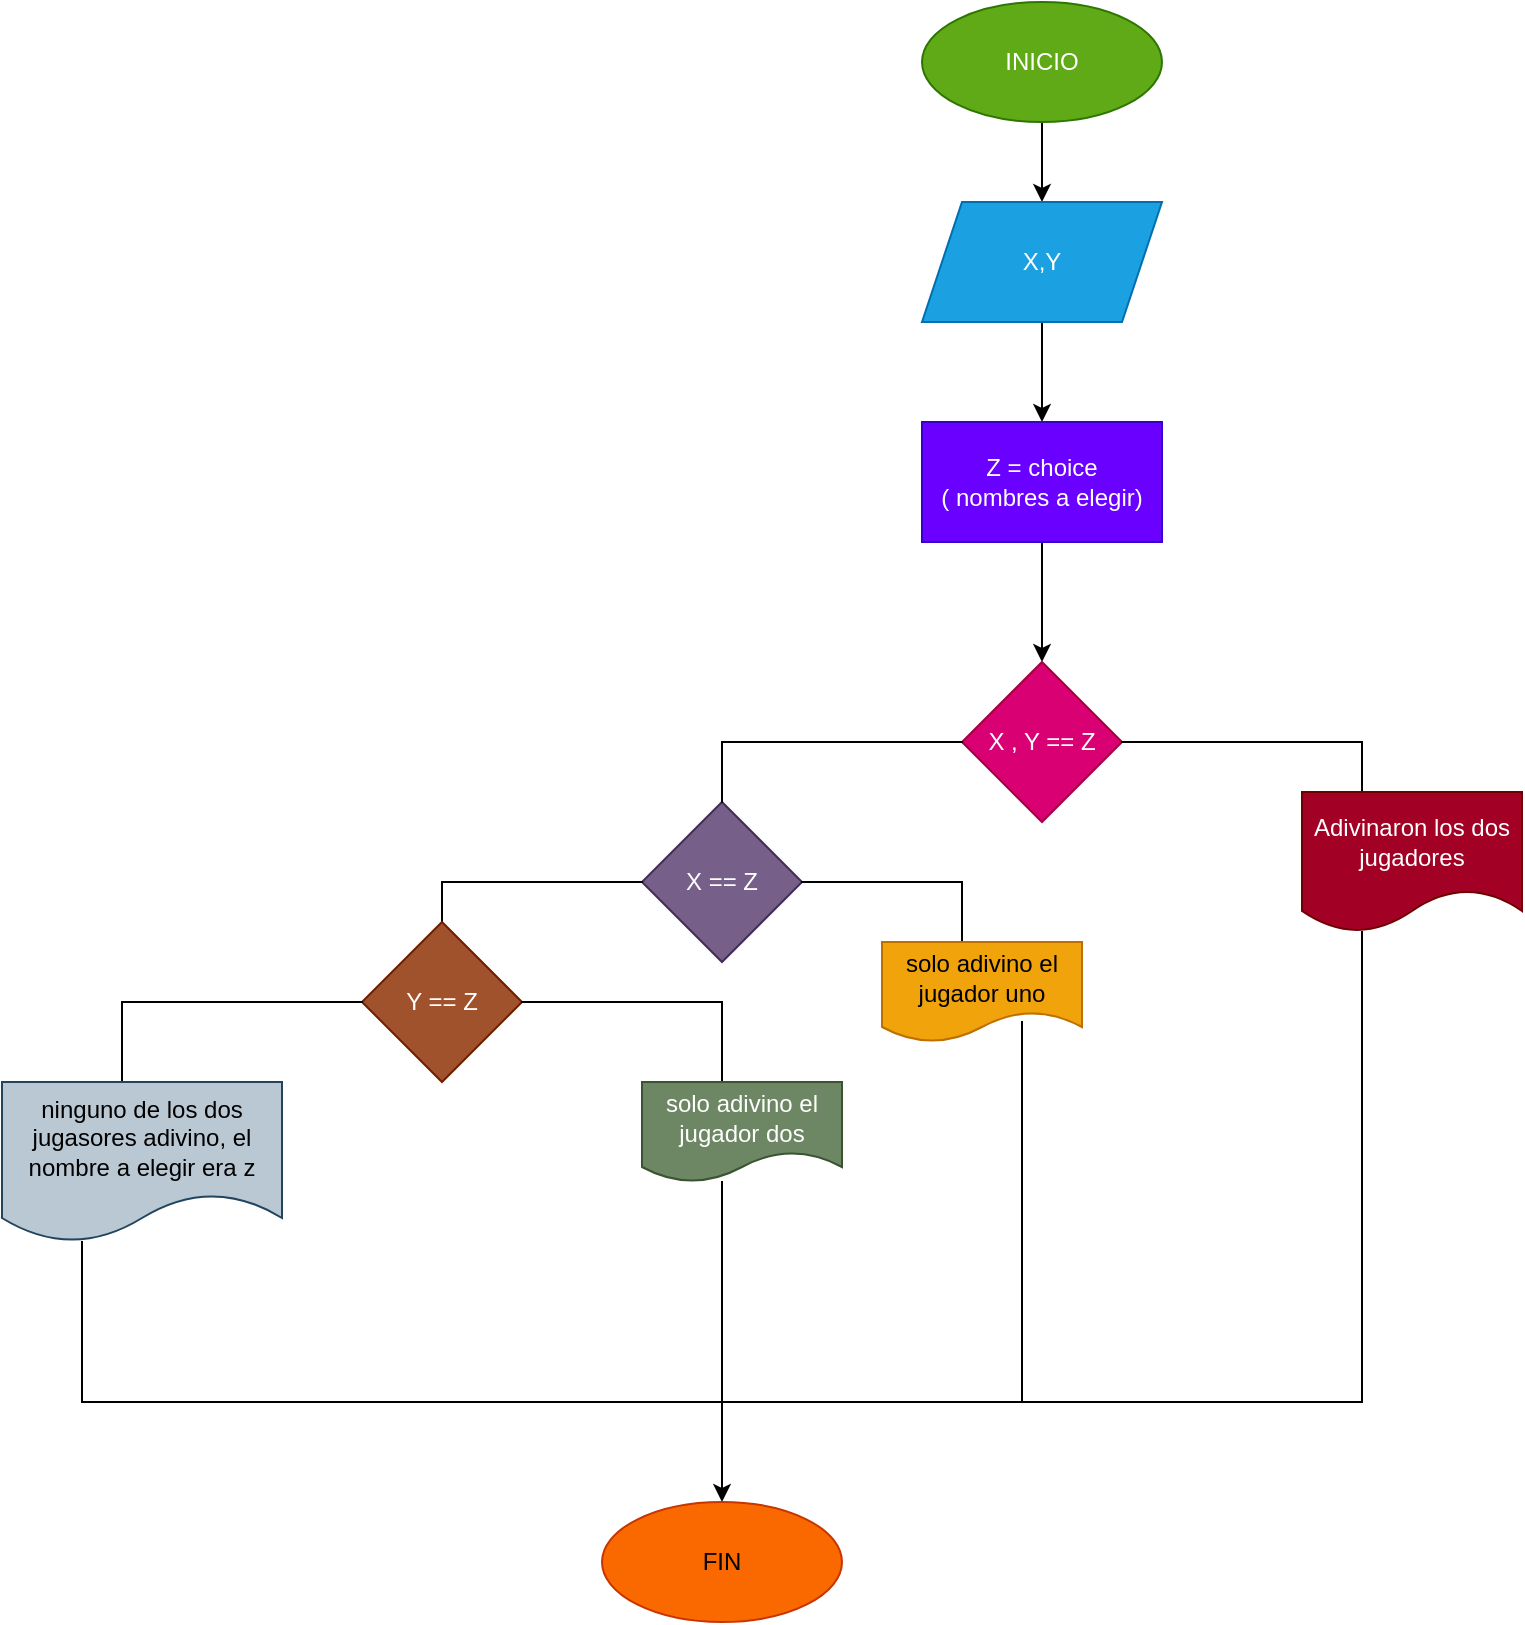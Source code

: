 <mxfile>
    <diagram id="i8R5P9hTbKSK1d7VfHOR" name="Página-1">
        <mxGraphModel dx="2288" dy="411" grid="1" gridSize="10" guides="1" tooltips="1" connect="1" arrows="1" fold="1" page="1" pageScale="1" pageWidth="1654" pageHeight="2336" math="0" shadow="0">
            <root>
                <mxCell id="0"/>
                <mxCell id="1" parent="0"/>
                <mxCell id="5" value="" style="edgeStyle=none;html=1;" edge="1" parent="1" source="3" target="4">
                    <mxGeometry relative="1" as="geometry"/>
                </mxCell>
                <mxCell id="3" value="INICIO" style="ellipse;whiteSpace=wrap;html=1;fillColor=#60a917;fontColor=#ffffff;strokeColor=#2D7600;" parent="1" vertex="1">
                    <mxGeometry x="260" y="60" width="120" height="60" as="geometry"/>
                </mxCell>
                <mxCell id="7" value="" style="edgeStyle=none;html=1;" edge="1" parent="1" source="4" target="6">
                    <mxGeometry relative="1" as="geometry"/>
                </mxCell>
                <mxCell id="4" value="X,Y" style="shape=parallelogram;perimeter=parallelogramPerimeter;whiteSpace=wrap;html=1;fixedSize=1;fillColor=#1ba1e2;fontColor=#ffffff;strokeColor=#006EAF;" vertex="1" parent="1">
                    <mxGeometry x="260" y="160" width="120" height="60" as="geometry"/>
                </mxCell>
                <mxCell id="9" value="" style="edgeStyle=none;html=1;" edge="1" parent="1" source="6" target="8">
                    <mxGeometry relative="1" as="geometry"/>
                </mxCell>
                <mxCell id="6" value="Z = choice&lt;br&gt;( nombres a elegir)" style="whiteSpace=wrap;html=1;fillColor=#6a00ff;fontColor=#ffffff;strokeColor=#3700CC;" vertex="1" parent="1">
                    <mxGeometry x="260" y="270" width="120" height="60" as="geometry"/>
                </mxCell>
                <mxCell id="8" value="X , Y == Z" style="rhombus;whiteSpace=wrap;html=1;fillColor=#d80073;fontColor=#ffffff;strokeColor=#A50040;" vertex="1" parent="1">
                    <mxGeometry x="280" y="390" width="80" height="80" as="geometry"/>
                </mxCell>
                <mxCell id="10" value="" style="shape=partialRectangle;whiteSpace=wrap;html=1;bottom=0;right=0;fillColor=none;direction=south;" vertex="1" parent="1">
                    <mxGeometry x="360" y="430" width="120" height="30" as="geometry"/>
                </mxCell>
                <mxCell id="12" value="X == Z" style="rhombus;whiteSpace=wrap;html=1;fillColor=#76608a;fontColor=#ffffff;strokeColor=#432D57;" vertex="1" parent="1">
                    <mxGeometry x="120" y="460" width="80" height="80" as="geometry"/>
                </mxCell>
                <mxCell id="13" value="" style="shape=partialRectangle;whiteSpace=wrap;html=1;bottom=0;right=0;fillColor=none;" vertex="1" parent="1">
                    <mxGeometry x="160" y="430" width="120" height="30" as="geometry"/>
                </mxCell>
                <mxCell id="14" value="" style="shape=partialRectangle;whiteSpace=wrap;html=1;bottom=0;right=0;fillColor=none;direction=south;" vertex="1" parent="1">
                    <mxGeometry x="200" y="500" width="80" height="30" as="geometry"/>
                </mxCell>
                <mxCell id="15" value="Adivinaron los dos jugadores" style="shape=document;whiteSpace=wrap;html=1;boundedLbl=1;fillColor=#a20025;fontColor=#ffffff;strokeColor=#6F0000;" vertex="1" parent="1">
                    <mxGeometry x="450" y="455" width="110" height="70" as="geometry"/>
                </mxCell>
                <mxCell id="16" value="solo adivino el jugador uno" style="shape=document;whiteSpace=wrap;html=1;boundedLbl=1;fillColor=#f0a30a;fontColor=#000000;strokeColor=#BD7000;" vertex="1" parent="1">
                    <mxGeometry x="240" y="530" width="100" height="50" as="geometry"/>
                </mxCell>
                <mxCell id="18" value="" style="shape=partialRectangle;whiteSpace=wrap;html=1;bottom=0;right=0;fillColor=none;" vertex="1" parent="1">
                    <mxGeometry x="20" y="500" width="100" height="20" as="geometry"/>
                </mxCell>
                <mxCell id="20" value="Y == Z" style="rhombus;whiteSpace=wrap;html=1;fillColor=#a0522d;fontColor=#ffffff;strokeColor=#6D1F00;" vertex="1" parent="1">
                    <mxGeometry x="-20" y="520" width="80" height="80" as="geometry"/>
                </mxCell>
                <mxCell id="21" value="" style="shape=partialRectangle;whiteSpace=wrap;html=1;bottom=0;right=0;fillColor=none;direction=south;" vertex="1" parent="1">
                    <mxGeometry x="60" y="560" width="100" height="40" as="geometry"/>
                </mxCell>
                <mxCell id="23" value="solo adivino el jugador dos" style="shape=document;whiteSpace=wrap;html=1;boundedLbl=1;fillColor=#6d8764;fontColor=#ffffff;strokeColor=#3A5431;" vertex="1" parent="1">
                    <mxGeometry x="120" y="600" width="100" height="50" as="geometry"/>
                </mxCell>
                <mxCell id="24" value="" style="shape=partialRectangle;whiteSpace=wrap;html=1;bottom=0;right=0;fillColor=none;" vertex="1" parent="1">
                    <mxGeometry x="-140" y="560" width="120" height="40" as="geometry"/>
                </mxCell>
                <mxCell id="27" value="ninguno de los dos jugasores adivino, el nombre a elegir era z" style="shape=document;whiteSpace=wrap;html=1;boundedLbl=1;fillColor=#bac8d3;strokeColor=#23445d;" vertex="1" parent="1">
                    <mxGeometry x="-200" y="600" width="140" height="80" as="geometry"/>
                </mxCell>
                <mxCell id="37" value="" style="edgeStyle=none;html=1;" edge="1" parent="1" source="28" target="36">
                    <mxGeometry relative="1" as="geometry"/>
                </mxCell>
                <mxCell id="28" value="" style="shape=partialRectangle;whiteSpace=wrap;html=1;bottom=1;right=1;left=1;top=0;fillColor=none;routingCenterX=-0.5;" vertex="1" parent="1">
                    <mxGeometry x="-160" y="680" width="640" height="80" as="geometry"/>
                </mxCell>
                <mxCell id="32" value="" style="shape=partialRectangle;whiteSpace=wrap;html=1;bottom=0;right=0;fillColor=none;direction=west;" vertex="1" parent="1">
                    <mxGeometry x="360" y="525" width="120" height="235" as="geometry"/>
                </mxCell>
                <mxCell id="33" value="" style="shape=partialRectangle;whiteSpace=wrap;html=1;bottom=0;right=0;fillColor=none;direction=west;" vertex="1" parent="1">
                    <mxGeometry x="190" y="570" width="120" height="190" as="geometry"/>
                </mxCell>
                <mxCell id="35" value="" style="shape=partialRectangle;whiteSpace=wrap;html=1;bottom=0;right=0;fillColor=none;direction=west;" vertex="1" parent="1">
                    <mxGeometry x="40" y="650" width="120" height="110" as="geometry"/>
                </mxCell>
                <mxCell id="36" value="FIN" style="ellipse;whiteSpace=wrap;html=1;fillColor=#fa6800;fontColor=#000000;strokeColor=#C73500;" vertex="1" parent="1">
                    <mxGeometry x="100" y="810" width="120" height="60" as="geometry"/>
                </mxCell>
            </root>
        </mxGraphModel>
    </diagram>
</mxfile>